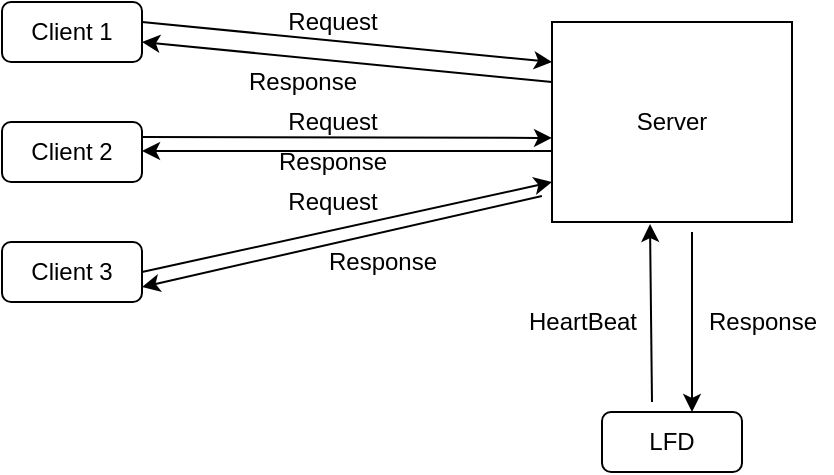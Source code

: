 <mxfile version="12.9.6" type="github"><diagram id="GFTYcv-bO_aLDbsigPbu" name="Page-1"><mxGraphModel dx="1426" dy="794" grid="1" gridSize="10" guides="1" tooltips="1" connect="1" arrows="1" fold="1" page="1" pageScale="1" pageWidth="1100" pageHeight="850" math="0" shadow="0"><root><mxCell id="0"/><mxCell id="1" parent="0"/><mxCell id="2QgkTy8ot-q5ALK4g2XW-4" value="Client 1" style="rounded=1;whiteSpace=wrap;html=1;" vertex="1" parent="1"><mxGeometry x="225" y="220" width="70" height="30" as="geometry"/></mxCell><mxCell id="2QgkTy8ot-q5ALK4g2XW-5" value="Client 2" style="rounded=1;whiteSpace=wrap;html=1;" vertex="1" parent="1"><mxGeometry x="225" y="280" width="70" height="30" as="geometry"/></mxCell><mxCell id="2QgkTy8ot-q5ALK4g2XW-6" value="Client 3" style="rounded=1;whiteSpace=wrap;html=1;" vertex="1" parent="1"><mxGeometry x="225" y="340" width="70" height="30" as="geometry"/></mxCell><mxCell id="2QgkTy8ot-q5ALK4g2XW-10" value="LFD" style="rounded=1;whiteSpace=wrap;html=1;" vertex="1" parent="1"><mxGeometry x="525" y="425" width="70" height="30" as="geometry"/></mxCell><mxCell id="2QgkTy8ot-q5ALK4g2XW-17" value="" style="endArrow=classic;html=1;entryX=0;entryY=0.383;entryDx=0;entryDy=0;exitX=1;exitY=0.25;exitDx=0;exitDy=0;entryPerimeter=0;" edge="1" parent="1" source="2QgkTy8ot-q5ALK4g2XW-5"><mxGeometry width="50" height="50" relative="1" as="geometry"><mxPoint x="305" y="245" as="sourcePoint"/><mxPoint x="500" y="287.98" as="targetPoint"/><Array as="points"/></mxGeometry></mxCell><mxCell id="2QgkTy8ot-q5ALK4g2XW-18" value="" style="endArrow=classic;html=1;exitX=1;exitY=0.5;exitDx=0;exitDy=0;" edge="1" parent="1" source="2QgkTy8ot-q5ALK4g2XW-6"><mxGeometry width="50" height="50" relative="1" as="geometry"><mxPoint x="305" y="305" as="sourcePoint"/><mxPoint x="500" y="310" as="targetPoint"/></mxGeometry></mxCell><mxCell id="2QgkTy8ot-q5ALK4g2XW-19" value="" style="endArrow=classic;html=1;entryX=1;entryY=0.75;entryDx=0;entryDy=0;exitX=-0.042;exitY=0.867;exitDx=0;exitDy=0;exitPerimeter=0;" edge="1" parent="1" target="2QgkTy8ot-q5ALK4g2XW-6"><mxGeometry width="50" height="50" relative="1" as="geometry"><mxPoint x="494.96" y="317.02" as="sourcePoint"/><mxPoint x="510" y="320" as="targetPoint"/></mxGeometry></mxCell><mxCell id="2QgkTy8ot-q5ALK4g2XW-20" value="" style="endArrow=classic;html=1;entryX=0;entryY=0.5;entryDx=0;entryDy=0;exitX=1;exitY=0.5;exitDx=0;exitDy=0;" edge="1" parent="1"><mxGeometry width="50" height="50" relative="1" as="geometry"><mxPoint x="500" y="294.5" as="sourcePoint"/><mxPoint x="295" y="294.5" as="targetPoint"/></mxGeometry></mxCell><mxCell id="2QgkTy8ot-q5ALK4g2XW-21" value="" style="endArrow=classic;html=1;" edge="1" parent="1"><mxGeometry width="50" height="50" relative="1" as="geometry"><mxPoint x="500" y="260" as="sourcePoint"/><mxPoint x="295" y="240" as="targetPoint"/></mxGeometry></mxCell><mxCell id="2QgkTy8ot-q5ALK4g2XW-22" value="" style="endArrow=classic;html=1;" edge="1" parent="1"><mxGeometry width="50" height="50" relative="1" as="geometry"><mxPoint x="295" y="230" as="sourcePoint"/><mxPoint x="500" y="250" as="targetPoint"/></mxGeometry></mxCell><mxCell id="2QgkTy8ot-q5ALK4g2XW-23" value="Server" style="rounded=0;whiteSpace=wrap;html=1;" vertex="1" parent="1"><mxGeometry x="500" y="230" width="120" height="100" as="geometry"/></mxCell><mxCell id="2QgkTy8ot-q5ALK4g2XW-25" value="Request" style="text;html=1;align=center;verticalAlign=middle;resizable=0;points=[];autosize=1;" vertex="1" parent="1"><mxGeometry x="360" y="220" width="60" height="20" as="geometry"/></mxCell><mxCell id="2QgkTy8ot-q5ALK4g2XW-26" value="Request" style="text;html=1;align=center;verticalAlign=middle;resizable=0;points=[];autosize=1;" vertex="1" parent="1"><mxGeometry x="360" y="270" width="60" height="20" as="geometry"/></mxCell><mxCell id="2QgkTy8ot-q5ALK4g2XW-27" value="Request" style="text;html=1;align=center;verticalAlign=middle;resizable=0;points=[];autosize=1;" vertex="1" parent="1"><mxGeometry x="360" y="310" width="60" height="20" as="geometry"/></mxCell><mxCell id="2QgkTy8ot-q5ALK4g2XW-28" value="Response" style="text;html=1;align=center;verticalAlign=middle;resizable=0;points=[];autosize=1;" vertex="1" parent="1"><mxGeometry x="340" y="250" width="70" height="20" as="geometry"/></mxCell><mxCell id="2QgkTy8ot-q5ALK4g2XW-31" value="Response" style="text;html=1;align=center;verticalAlign=middle;resizable=0;points=[];autosize=1;" vertex="1" parent="1"><mxGeometry x="355" y="290" width="70" height="20" as="geometry"/></mxCell><mxCell id="2QgkTy8ot-q5ALK4g2XW-33" value="Response" style="text;html=1;align=center;verticalAlign=middle;resizable=0;points=[];autosize=1;" vertex="1" parent="1"><mxGeometry x="380" y="340" width="70" height="20" as="geometry"/></mxCell><mxCell id="2QgkTy8ot-q5ALK4g2XW-34" value="" style="endArrow=classic;html=1;" edge="1" parent="1"><mxGeometry width="50" height="50" relative="1" as="geometry"><mxPoint x="550" y="420" as="sourcePoint"/><mxPoint x="549" y="331" as="targetPoint"/></mxGeometry></mxCell><mxCell id="2QgkTy8ot-q5ALK4g2XW-35" value="" style="endArrow=classic;html=1;entryX=0.5;entryY=1;entryDx=0;entryDy=0;" edge="1" parent="1"><mxGeometry width="50" height="50" relative="1" as="geometry"><mxPoint x="570" y="335" as="sourcePoint"/><mxPoint x="570" y="425" as="targetPoint"/></mxGeometry></mxCell><mxCell id="2QgkTy8ot-q5ALK4g2XW-36" value="HeartBeat" style="text;html=1;align=center;verticalAlign=middle;resizable=0;points=[];autosize=1;" vertex="1" parent="1"><mxGeometry x="480" y="370" width="70" height="20" as="geometry"/></mxCell><mxCell id="2QgkTy8ot-q5ALK4g2XW-37" value="Response" style="text;html=1;align=center;verticalAlign=middle;resizable=0;points=[];autosize=1;" vertex="1" parent="1"><mxGeometry x="570" y="370" width="70" height="20" as="geometry"/></mxCell></root></mxGraphModel></diagram></mxfile>